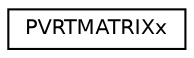 digraph "Graphical Class Hierarchy"
{
  edge [fontname="Helvetica",fontsize="10",labelfontname="Helvetica",labelfontsize="10"];
  node [fontname="Helvetica",fontsize="10",shape=record];
  rankdir="LR";
  Node1 [label="PVRTMATRIXx",height=0.2,width=0.4,color="black", fillcolor="white", style="filled",URL="$class_p_v_r_t_m_a_t_r_i_xx.html",tooltip="4x4 fixed point matrix "];
}

